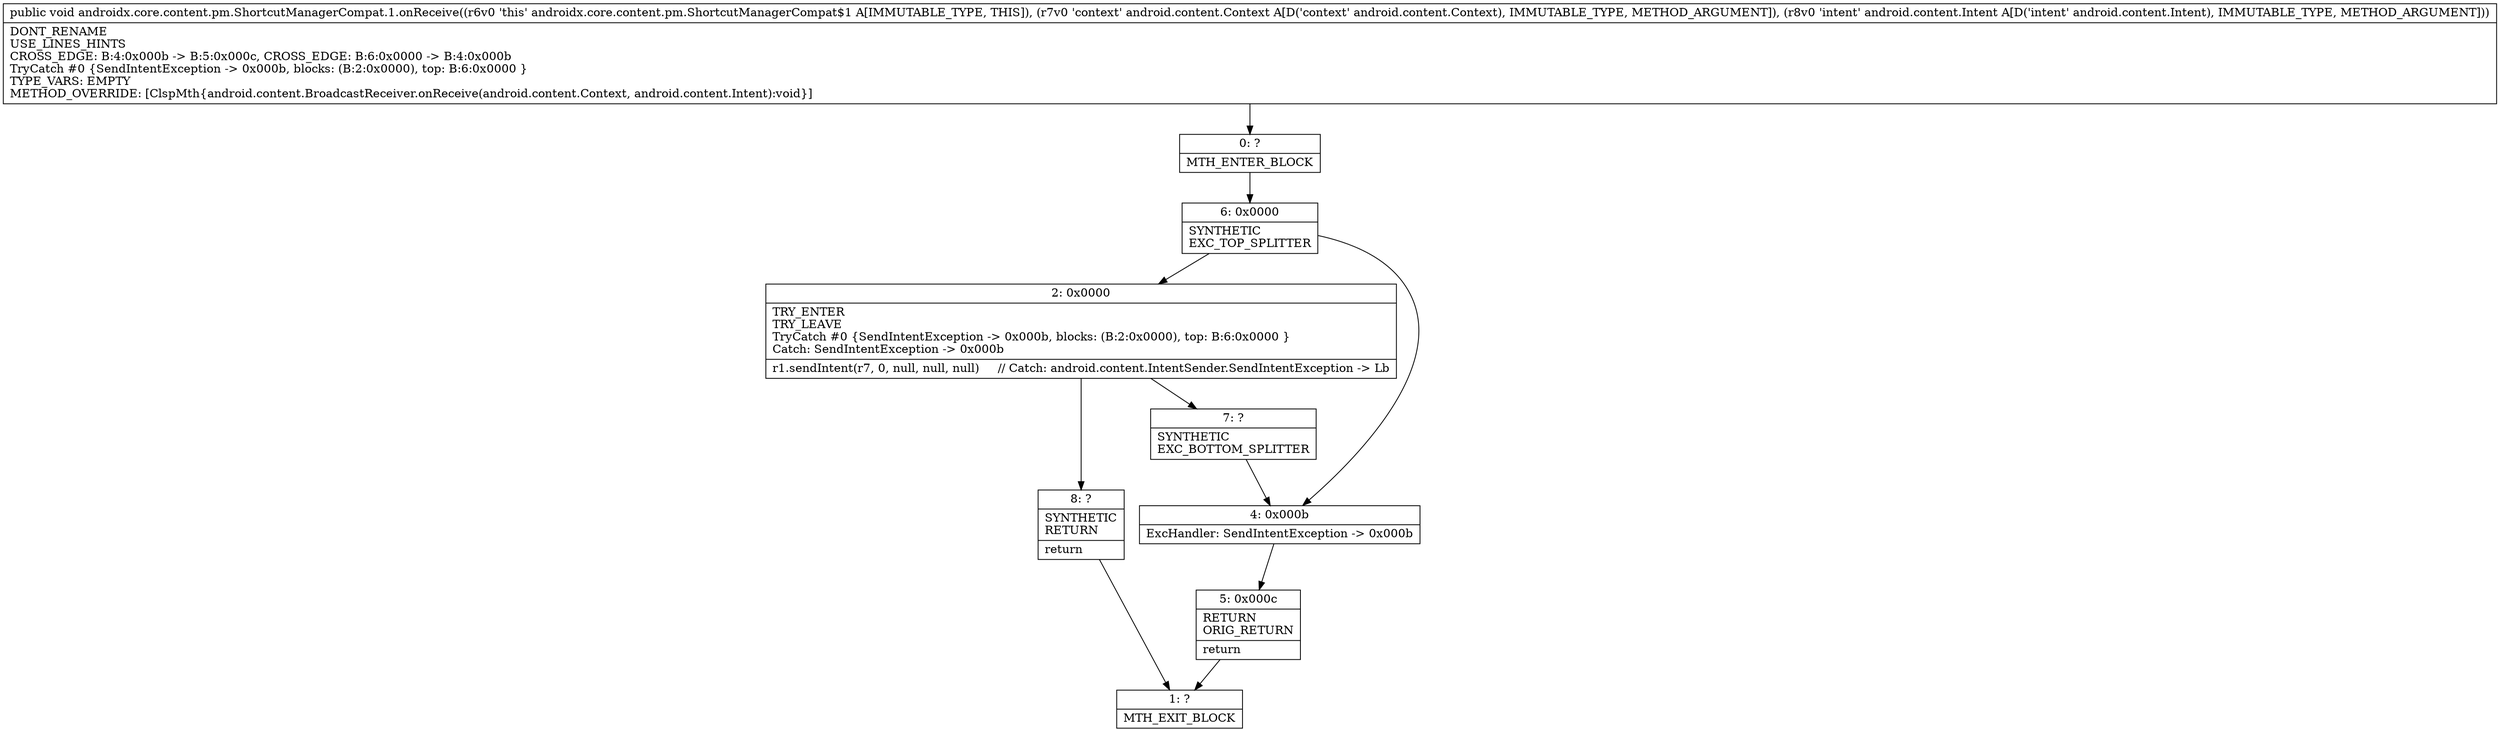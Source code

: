 digraph "CFG forandroidx.core.content.pm.ShortcutManagerCompat.1.onReceive(Landroid\/content\/Context;Landroid\/content\/Intent;)V" {
Node_0 [shape=record,label="{0\:\ ?|MTH_ENTER_BLOCK\l}"];
Node_6 [shape=record,label="{6\:\ 0x0000|SYNTHETIC\lEXC_TOP_SPLITTER\l}"];
Node_2 [shape=record,label="{2\:\ 0x0000|TRY_ENTER\lTRY_LEAVE\lTryCatch #0 \{SendIntentException \-\> 0x000b, blocks: (B:2:0x0000), top: B:6:0x0000 \}\lCatch: SendIntentException \-\> 0x000b\l|r1.sendIntent(r7, 0, null, null, null)     \/\/ Catch: android.content.IntentSender.SendIntentException \-\> Lb\l}"];
Node_7 [shape=record,label="{7\:\ ?|SYNTHETIC\lEXC_BOTTOM_SPLITTER\l}"];
Node_8 [shape=record,label="{8\:\ ?|SYNTHETIC\lRETURN\l|return\l}"];
Node_1 [shape=record,label="{1\:\ ?|MTH_EXIT_BLOCK\l}"];
Node_4 [shape=record,label="{4\:\ 0x000b|ExcHandler: SendIntentException \-\> 0x000b\l}"];
Node_5 [shape=record,label="{5\:\ 0x000c|RETURN\lORIG_RETURN\l|return\l}"];
MethodNode[shape=record,label="{public void androidx.core.content.pm.ShortcutManagerCompat.1.onReceive((r6v0 'this' androidx.core.content.pm.ShortcutManagerCompat$1 A[IMMUTABLE_TYPE, THIS]), (r7v0 'context' android.content.Context A[D('context' android.content.Context), IMMUTABLE_TYPE, METHOD_ARGUMENT]), (r8v0 'intent' android.content.Intent A[D('intent' android.content.Intent), IMMUTABLE_TYPE, METHOD_ARGUMENT]))  | DONT_RENAME\lUSE_LINES_HINTS\lCROSS_EDGE: B:4:0x000b \-\> B:5:0x000c, CROSS_EDGE: B:6:0x0000 \-\> B:4:0x000b\lTryCatch #0 \{SendIntentException \-\> 0x000b, blocks: (B:2:0x0000), top: B:6:0x0000 \}\lTYPE_VARS: EMPTY\lMETHOD_OVERRIDE: [ClspMth\{android.content.BroadcastReceiver.onReceive(android.content.Context, android.content.Intent):void\}]\l}"];
MethodNode -> Node_0;Node_0 -> Node_6;
Node_6 -> Node_2;
Node_6 -> Node_4;
Node_2 -> Node_7;
Node_2 -> Node_8;
Node_7 -> Node_4;
Node_8 -> Node_1;
Node_4 -> Node_5;
Node_5 -> Node_1;
}

